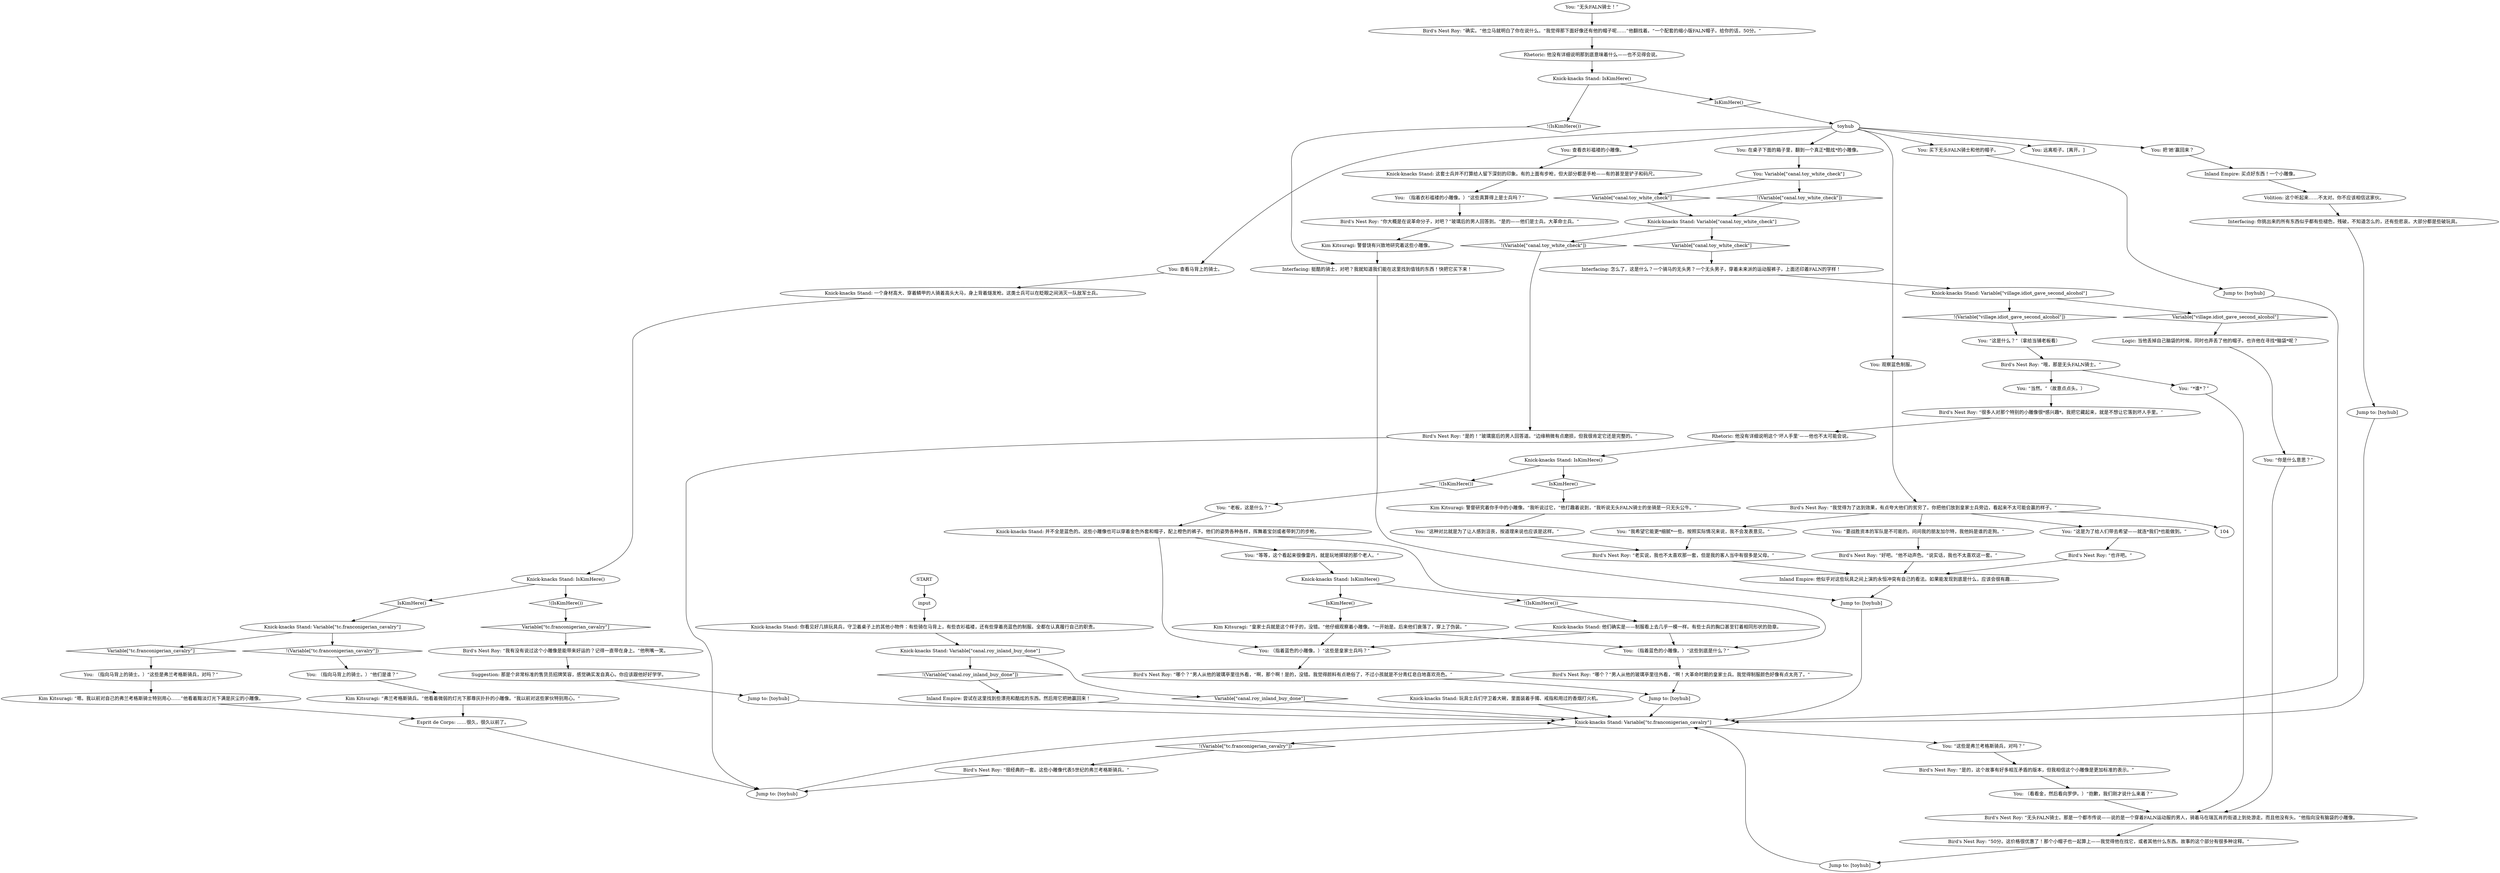 # PAWNSHOP / TABLE OF KNICKKNACKS
# You look at and ask Roy about the figurines on the accessory stand.
# ==================================================
digraph G {
	  0 [label="START"];
	  1 [label="input"];
	  2 [label="Knick-knacks Stand: IsKimHere()"];
	  3 [label="IsKimHere()", shape=diamond];
	  4 [label="!(IsKimHere())", shape=diamond];
	  5 [label="Bird's Nest Roy: “好吧。”他不动声色。“说实话，我也不太喜欢这一套。”"];
	  6 [label="Rhetoric: 他没有详细说明这个‘坏人手里’——他也不太可能会说。"];
	  7 [label="You: “当然。”（故意点点头。）"];
	  8 [label="You: 远离柜子。[离开。]"];
	  9 [label="You: （指着蓝色的小雕像。）“这些到底是什么？”"];
	  10 [label="Jump to: [toyhub]"];
	  11 [label="You: （指着蓝色的小雕像。）“这些是皇家士兵吗？”"];
	  12 [label="Knick-knacks Stand: Variable[\"tc.franconigerian_cavalry\"]"];
	  13 [label="Variable[\"tc.franconigerian_cavalry\"]", shape=diamond];
	  14 [label="!(Variable[\"tc.franconigerian_cavalry\"])", shape=diamond];
	  15 [label="You: 查看马背上的骑士。"];
	  16 [label="Knick-knacks Stand: IsKimHere()"];
	  17 [label="IsKimHere()", shape=diamond];
	  18 [label="!(IsKimHere())", shape=diamond];
	  19 [label="Jump to: [toyhub]"];
	  20 [label="Bird's Nest Roy: “也许吧。”"];
	  21 [label="Jump to: [toyhub]"];
	  22 [label="Jump to: [toyhub]"];
	  23 [label="Inland Empire: 尝试在这里找到些漂亮和酷炫的东西。然后用它把她赢回来！"];
	  24 [label="Knick-knacks Stand: Variable[\"canal.toy_white_check\"]"];
	  25 [label="Variable[\"canal.toy_white_check\"]", shape=diamond];
	  26 [label="!(Variable[\"canal.toy_white_check\"])", shape=diamond];
	  27 [label="You: “*谁*？”"];
	  28 [label="Bird's Nest Roy: “很多人对那个特别的小雕像很*感兴趣*。我把它藏起来，就是不想让它落到坏人手里。”"];
	  29 [label="Knick-knacks Stand: Variable[\"canal.roy_inland_buy_done\"]"];
	  30 [label="Variable[\"canal.roy_inland_buy_done\"]", shape=diamond];
	  31 [label="!(Variable[\"canal.roy_inland_buy_done\"])", shape=diamond];
	  32 [label="Bird's Nest Roy: “无头FALN骑士。那是一个都市传说——说的是一个穿着FALN运动服的男人，骑着马在瑞瓦肖的街道上到处游走。而且他没有头。”他指向没有脑袋的小雕像。"];
	  33 [label="Jump to: [toyhub]"];
	  34 [label="Suggestion: 那是个非常标准的售货员招牌笑容，感觉确实发自真心。你应该跟他好好学学。"];
	  35 [label="Kim Kitsuragi: “弗兰考格斯骑兵。”他看着微弱的灯光下那尊灰扑扑的小雕像。“我以前对这些家伙特别用心。”"];
	  36 [label="Bird's Nest Roy: “哦，那是无头FALN骑士。”"];
	  37 [label="You: 买下无头FALN骑士和他的帽子。"];
	  38 [label="Kim Kitsuragi: 警督研究着你手中的小雕像。“我听说过它，”他打趣着说到，“我听说无头FALN骑士的坐骑是一只无头公牛。”"];
	  39 [label="Bird's Nest Roy: “老实说，我也不太喜欢那一套，但是我的客人当中有很多是父母。”"];
	  40 [label="You: “要战胜资本的军队是不可能的。问问我的朋友加尔特，我他妈是谁的走狗。”"];
	  41 [label="Bird's Nest Roy: “50分。这价格很优惠了！那个小帽子也一起算上——我觉得他在找它，或者其他什么东西。故事的这个部分有很多种诠释。”"];
	  42 [label="You: 把‘她’赢回来？"];
	  43 [label="Inland Empire: 买点好东西！一个小雕像。"];
	  44 [label="You: 查看衣衫褴褛的小雕像。"];
	  45 [label="Knick-knacks Stand: 一个身材高大、穿着鳞甲的人骑着高头大马，身上背着燧发枪。这类士兵可以在眨眼之间消灭一队敌军士兵。"];
	  46 [label="Bird's Nest Roy: “哪个？”男人从他的玻璃亭里往外看，“啊！大革命时期的皇家士兵。我觉得制服颜色好像有点太亮了。”"];
	  47 [label="You: “这是为了给人们带去希望——就连*我们*也能做到。”"];
	  48 [label="Interfacing: 挺酷的骑士，对吧？我就知道我们能在这里找到值钱的东西！快把它买下来！"];
	  49 [label="You: “等等，这个看起来很像雷内，就是玩地掷球的那个老人。”"];
	  50 [label="Rhetoric: 他没有详细说明那到底意味着什么——也不见得会说。"];
	  51 [label="You: “这是什么？”（拿给当铺老板看）"];
	  52 [label="Bird's Nest Roy: “确实。”他立马就明白了你在说什么。“我觉得那下面好像还有他的帽子呢……”他翻找着。“一个配套的缩小版FALN帽子。给你的话，50分。”"];
	  53 [label="You: （指向马背上的骑士。）“他们是谁？”"];
	  54 [label="Esprit de Corps: ……很久，很久以前了。"];
	  55 [label="Knick-knacks Stand: 你看见好几排玩具兵，守卫着桌子上的其他小物件：有些骑在马背上，有些衣衫褴褛，还有些穿着亮蓝色的制服。全都在认真履行自己的职责。"];
	  56 [label="Bird's Nest Roy: “哪个？”男人从他的玻璃亭里往外看，“啊，那个啊！是的，没错。我觉得颜料有点艳俗了，不过小孩就是不分青红皂白地喜欢亮色。”"];
	  57 [label="Knick-knacks Stand: Variable[\"village.idiot_gave_second_alcohol\"]"];
	  58 [label="Variable[\"village.idiot_gave_second_alcohol\"]", shape=diamond];
	  59 [label="!(Variable[\"village.idiot_gave_second_alcohol\"])", shape=diamond];
	  60 [label="Kim Kitsuragi: “皇家士兵就是这个样子的，没错。”他仔细观察着小雕像。“一开始是。后来他们衰落了，穿上了伪装。”"];
	  61 [label="You: 在桌子下面的箱子里，翻到一个真正*酷炫*的小雕像。"];
	  62 [label="You: Variable[\"canal.toy_white_check\"]"];
	  63 [label="Variable[\"canal.toy_white_check\"]", shape=diamond];
	  64 [label="!(Variable[\"canal.toy_white_check\"])", shape=diamond];
	  65 [label="Bird's Nest Roy: “你大概是在说革命分子，对吧？”玻璃后的男人回答到。“是的——他们是士兵。大革命士兵。”"];
	  66 [label="Inland Empire: 他似乎对这些玩具之间上演的永恒冲突有自己的看法。如果能发现到底是什么，应该会很有趣……"];
	  67 [label="Kim Kitsuragi: “嗯。我以前对自己的弗兰考格斯骑士特别用心……”他看着黯淡灯光下满是灰尘的小雕像。"];
	  68 [label="Volition: 这个听起来……不太对。你不应该相信这家伙。"];
	  69 [label="You: （看看金，然后看向罗伊。）“抱歉，我们刚才说什么来着？”"];
	  70 [label="Knick-knacks Stand: IsKimHere()"];
	  71 [label="IsKimHere()", shape=diamond];
	  72 [label="!(IsKimHere())", shape=diamond];
	  73 [label="Knick-knacks Stand: 这套士兵并不打算给人留下深刻的印象。有的上面有步枪，但大部分都是手枪——有的甚至是铲子和码尺。"];
	  74 [label="You: “我希望它能更*细腻*一些。按照实际情况来说，我不会发表意见。”"];
	  75 [label="Knick-knacks Stand: 玩具士兵们守卫着大碗，里面装着手镯、戒指和用过的香烟打火机。"];
	  76 [label="Knick-knacks Stand: IsKimHere()"];
	  77 [label="IsKimHere()", shape=diamond];
	  78 [label="!(IsKimHere())", shape=diamond];
	  79 [label="You: （指向马背上的骑士。）“这些是弗兰考格斯骑兵，对吗？”"];
	  80 [label="Knick-knacks Stand: 他们确实是——制服看上去几乎一模一样。有些士兵的胸口甚至钉着相同形状的勋章。"];
	  81 [label="You: 观察蓝色制服。"];
	  82 [label="Interfacing: 怎么了，这是什么？一个骑马的无头男？一个无头男子，穿着未来派的运动服裤子，上面还印着FALN的字样！"];
	  83 [label="You: （指着衣衫褴褛的小雕像。）“这些真算得上是士兵吗？”"];
	  84 [label="You: “无头FALN骑士！”"];
	  85 [label="Logic: 当他丢掉自己脑袋的时候，同时也弄丢了他的帽子。也许他在寻找*脑袋*呢？"];
	  86 [label="Jump to: [toyhub]"];
	  87 [label="You: “你是什么意思？”"];
	  88 [label="You: “老板，这是什么？”"];
	  89 [label="Bird's Nest Roy: “很经典的一套。这些小雕像代表5世纪的弗兰考格斯骑兵。”"];
	  90 [label="Knick-knacks Stand: 并不全是蓝色的。这些小雕像也可以穿着金色外套和帽子，配上橙色的裤子。他们的姿势各种各样，挥舞着宝剑或者带刺刀的步枪。"];
	  91 [label="Bird's Nest Roy: “我觉得为了达到效果，有点夸大他们的贫穷了。你把他们放到皇家士兵旁边，看起来不太可能会赢的样子。”"];
	  92 [label="Kim Kitsuragi: 警督饶有兴致地研究着这些小雕像。"];
	  93 [label="toyhub"];
	  94 [label="Knick-knacks Stand: Variable[\"tc.franconigerian_cavalry\"]"];
	  95 [label="Variable[\"tc.franconigerian_cavalry\"]", shape=diamond];
	  96 [label="!(Variable[\"tc.franconigerian_cavalry\"])", shape=diamond];
	  97 [label="You: “这些是弗兰考格斯骑兵，对吗？”"];
	  98 [label="Bird's Nest Roy: “我有没有说过这个小雕像是能带来好运的？记得一直带在身上。”他咧嘴一笑。"];
	  99 [label="Jump to: [toyhub]"];
	  100 [label="Interfacing: 你挑出来的所有东西似乎都有些褪色，残破，不知道怎么的，还有些悲哀。大部分都是些破玩具。"];
	  101 [label="Bird's Nest Roy: “是的！”玻璃窗后的男人回答道。“边缘稍微有点磨损，但我很肯定它还是完整的。”"];
	  102 [label="Bird's Nest Roy: “是的，这个故事有好多相互矛盾的版本，但我相信这个小雕像是更加标准的表示。”"];
	  103 [label="You: “这种对比就是为了让人感到沮丧，按道理来说也应该是这样。”"];
	  0 -> 1
	  1 -> 55
	  2 -> 3
	  2 -> 4
	  3 -> 60
	  4 -> 80
	  5 -> 66
	  6 -> 70
	  7 -> 28
	  9 -> 46
	  10 -> 94
	  11 -> 56
	  12 -> 13
	  12 -> 14
	  13 -> 79
	  14 -> 53
	  15 -> 45
	  16 -> 17
	  16 -> 18
	  17 -> 12
	  18 -> 95
	  19 -> 94
	  20 -> 66
	  21 -> 94
	  22 -> 94
	  23 -> 94
	  24 -> 25
	  24 -> 26
	  25 -> 82
	  26 -> 101
	  27 -> 32
	  28 -> 6
	  29 -> 30
	  29 -> 31
	  30 -> 94
	  31 -> 23
	  32 -> 41
	  33 -> 94
	  34 -> 19
	  35 -> 54
	  36 -> 27
	  36 -> 7
	  37 -> 99
	  38 -> 103
	  39 -> 66
	  40 -> 5
	  41 -> 86
	  42 -> 43
	  43 -> 68
	  44 -> 73
	  45 -> 16
	  46 -> 33
	  47 -> 20
	  48 -> 21
	  49 -> 2
	  50 -> 76
	  51 -> 36
	  52 -> 50
	  53 -> 35
	  54 -> 22
	  55 -> 29
	  56 -> 33
	  57 -> 58
	  57 -> 59
	  58 -> 85
	  59 -> 51
	  60 -> 9
	  60 -> 11
	  61 -> 62
	  62 -> 64
	  62 -> 63
	  63 -> 24
	  64 -> 24
	  65 -> 92
	  66 -> 21
	  67 -> 54
	  68 -> 100
	  69 -> 32
	  70 -> 72
	  70 -> 71
	  71 -> 38
	  72 -> 88
	  73 -> 83
	  74 -> 39
	  75 -> 94
	  76 -> 77
	  76 -> 78
	  77 -> 93
	  78 -> 48
	  79 -> 67
	  80 -> 9
	  80 -> 11
	  81 -> 91
	  82 -> 57
	  83 -> 65
	  84 -> 52
	  85 -> 87
	  86 -> 94
	  87 -> 32
	  88 -> 90
	  89 -> 22
	  90 -> 49
	  90 -> 11
	  90 -> 9
	  91 -> 104
	  91 -> 40
	  91 -> 74
	  91 -> 47
	  92 -> 48
	  93 -> 37
	  93 -> 8
	  93 -> 42
	  93 -> 44
	  93 -> 15
	  93 -> 81
	  93 -> 61
	  94 -> 96
	  94 -> 97
	  95 -> 98
	  96 -> 89
	  97 -> 102
	  98 -> 34
	  99 -> 94
	  100 -> 10
	  101 -> 22
	  102 -> 69
	  103 -> 39
}

